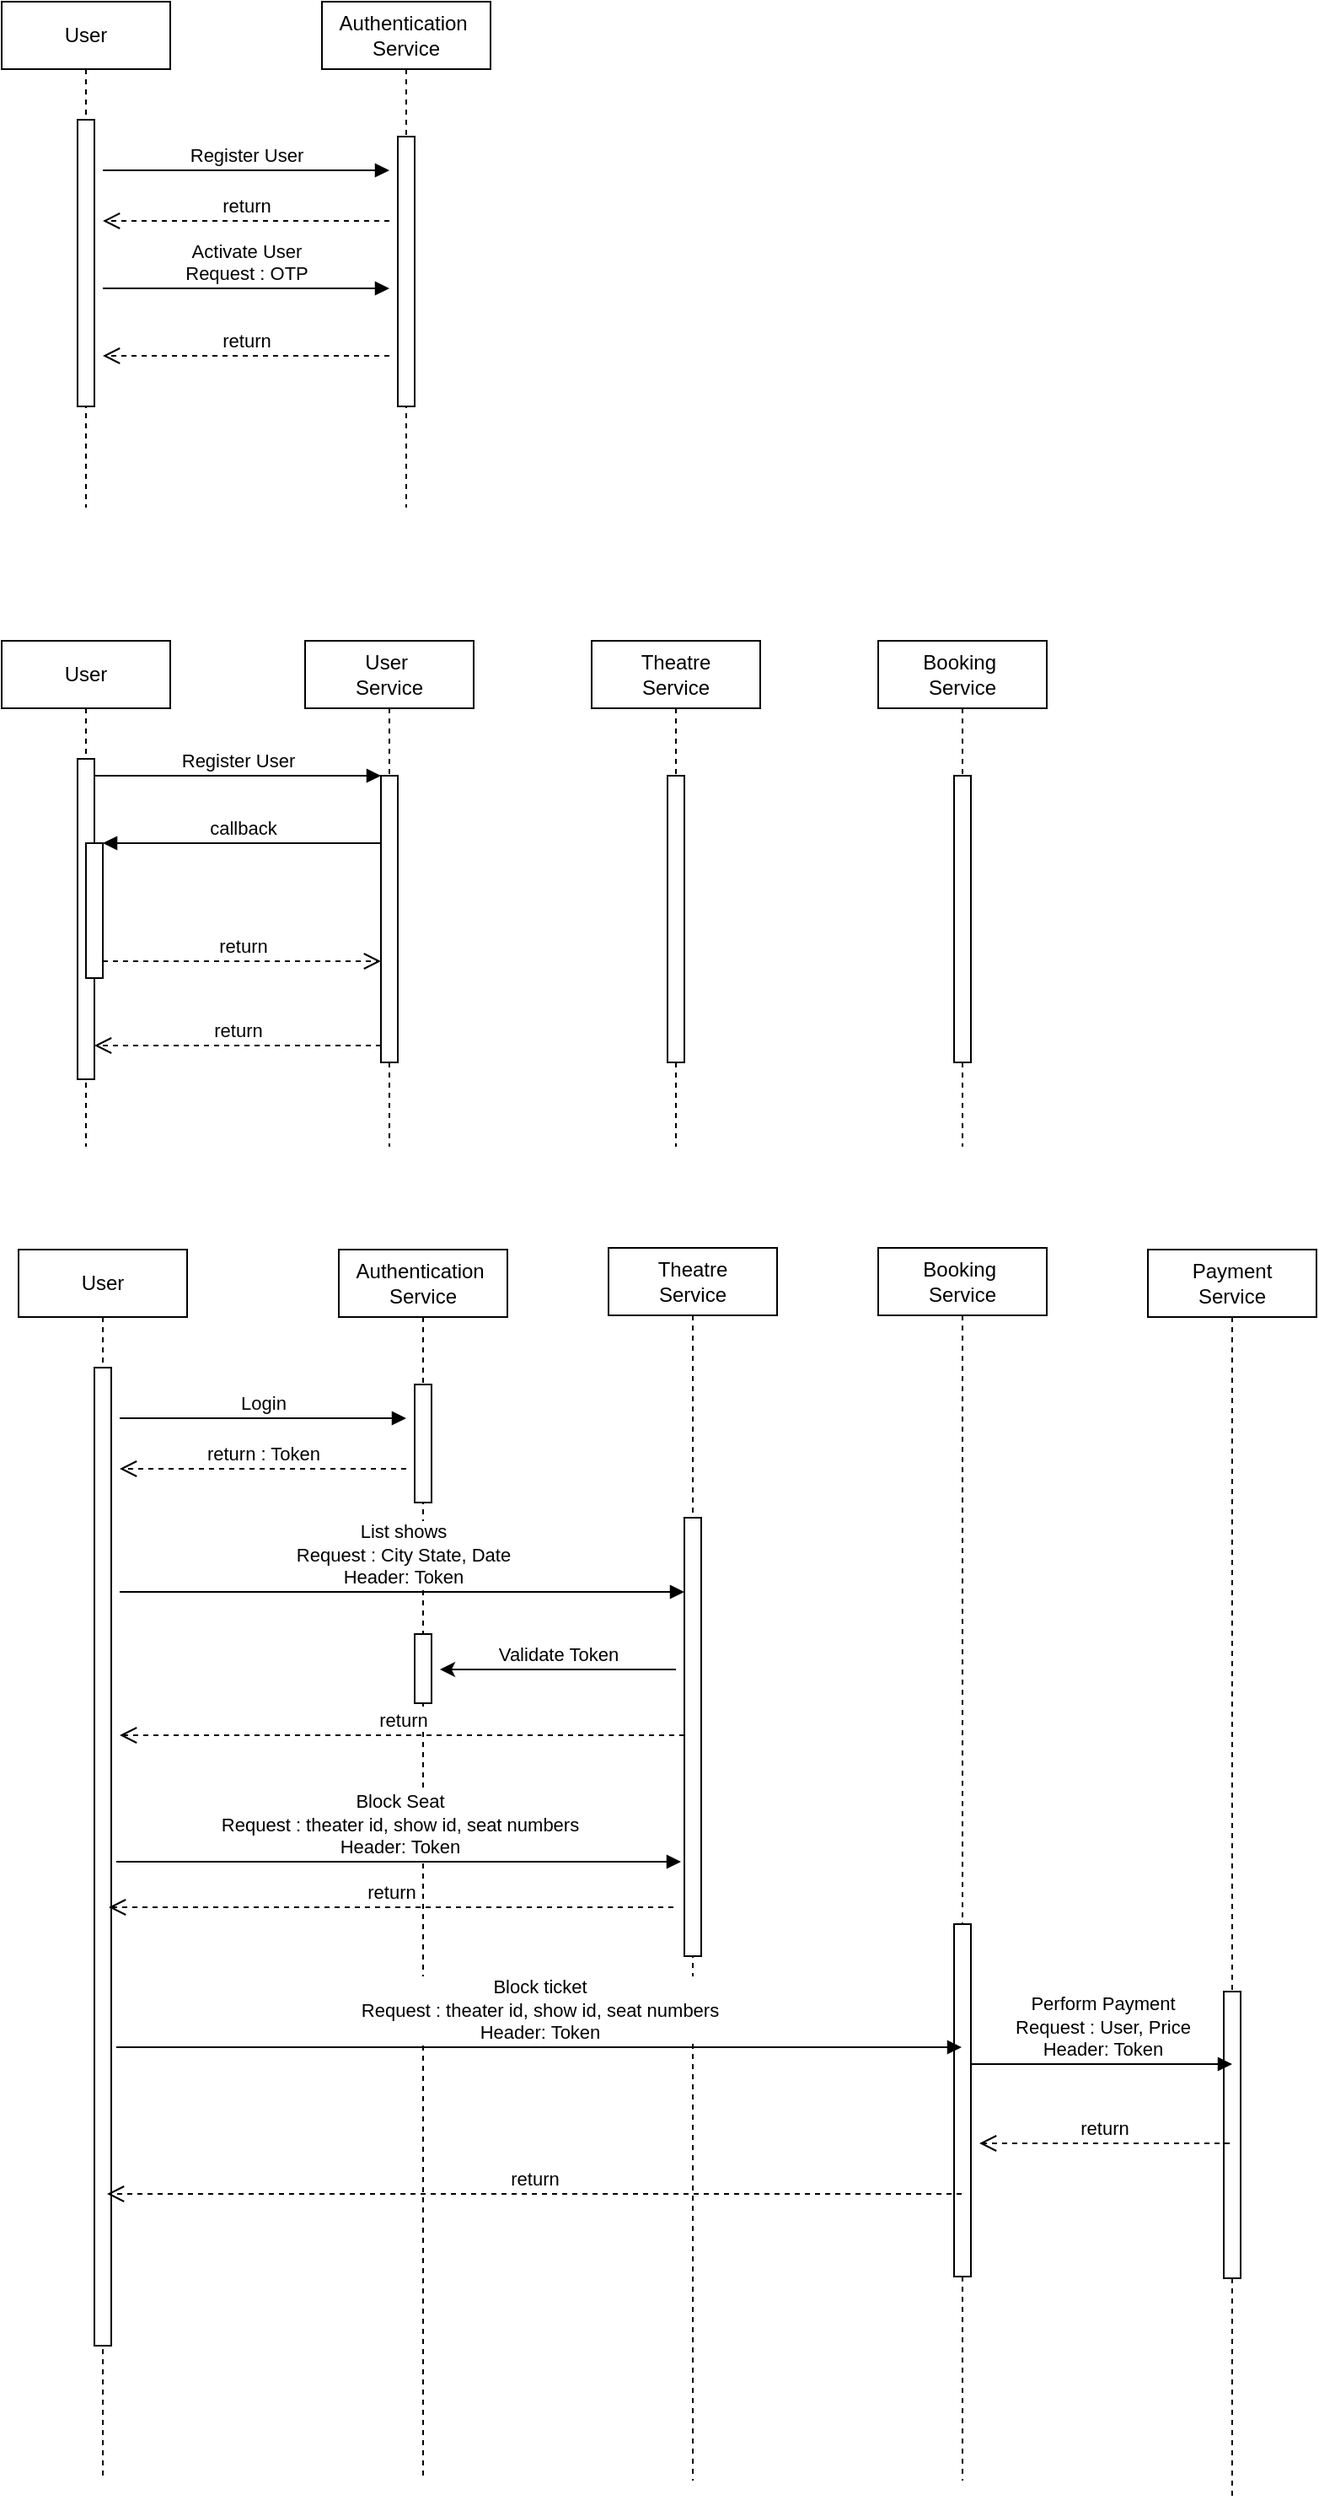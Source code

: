 <mxfile version="24.3.1" type="github">
  <diagram name="Page-1" id="2YBvvXClWsGukQMizWep">
    <mxGraphModel dx="1242" dy="700" grid="1" gridSize="10" guides="1" tooltips="1" connect="1" arrows="1" fold="1" page="1" pageScale="1" pageWidth="850" pageHeight="1100" math="0" shadow="0">
      <root>
        <mxCell id="0" />
        <mxCell id="1" parent="0" />
        <mxCell id="aM9ryv3xv72pqoxQDRHE-1" value="User" style="shape=umlLifeline;perimeter=lifelinePerimeter;whiteSpace=wrap;html=1;container=0;dropTarget=0;collapsible=0;recursiveResize=0;outlineConnect=0;portConstraint=eastwest;newEdgeStyle={&quot;edgeStyle&quot;:&quot;elbowEdgeStyle&quot;,&quot;elbow&quot;:&quot;vertical&quot;,&quot;curved&quot;:0,&quot;rounded&quot;:0};" parent="1" vertex="1">
          <mxGeometry x="40" y="389" width="100" height="300" as="geometry" />
        </mxCell>
        <mxCell id="aM9ryv3xv72pqoxQDRHE-2" value="" style="html=1;points=[];perimeter=orthogonalPerimeter;outlineConnect=0;targetShapes=umlLifeline;portConstraint=eastwest;newEdgeStyle={&quot;edgeStyle&quot;:&quot;elbowEdgeStyle&quot;,&quot;elbow&quot;:&quot;vertical&quot;,&quot;curved&quot;:0,&quot;rounded&quot;:0};" parent="aM9ryv3xv72pqoxQDRHE-1" vertex="1">
          <mxGeometry x="45" y="70" width="10" height="190" as="geometry" />
        </mxCell>
        <mxCell id="aM9ryv3xv72pqoxQDRHE-4" value="" style="html=1;points=[];perimeter=orthogonalPerimeter;outlineConnect=0;targetShapes=umlLifeline;portConstraint=eastwest;newEdgeStyle={&quot;edgeStyle&quot;:&quot;elbowEdgeStyle&quot;,&quot;elbow&quot;:&quot;vertical&quot;,&quot;curved&quot;:0,&quot;rounded&quot;:0};" parent="aM9ryv3xv72pqoxQDRHE-1" vertex="1">
          <mxGeometry x="50" y="120" width="10" height="80" as="geometry" />
        </mxCell>
        <mxCell id="aM9ryv3xv72pqoxQDRHE-5" value="User&amp;nbsp;&lt;br&gt;Service" style="shape=umlLifeline;perimeter=lifelinePerimeter;whiteSpace=wrap;html=1;container=0;dropTarget=0;collapsible=0;recursiveResize=0;outlineConnect=0;portConstraint=eastwest;newEdgeStyle={&quot;edgeStyle&quot;:&quot;elbowEdgeStyle&quot;,&quot;elbow&quot;:&quot;vertical&quot;,&quot;curved&quot;:0,&quot;rounded&quot;:0};" parent="1" vertex="1">
          <mxGeometry x="220" y="389" width="100" height="300" as="geometry" />
        </mxCell>
        <mxCell id="aM9ryv3xv72pqoxQDRHE-6" value="" style="html=1;points=[];perimeter=orthogonalPerimeter;outlineConnect=0;targetShapes=umlLifeline;portConstraint=eastwest;newEdgeStyle={&quot;edgeStyle&quot;:&quot;elbowEdgeStyle&quot;,&quot;elbow&quot;:&quot;vertical&quot;,&quot;curved&quot;:0,&quot;rounded&quot;:0};" parent="aM9ryv3xv72pqoxQDRHE-5" vertex="1">
          <mxGeometry x="45" y="80" width="10" height="170" as="geometry" />
        </mxCell>
        <mxCell id="aM9ryv3xv72pqoxQDRHE-7" value="Register User" style="html=1;verticalAlign=bottom;endArrow=block;edgeStyle=elbowEdgeStyle;elbow=vertical;curved=0;rounded=0;" parent="1" source="aM9ryv3xv72pqoxQDRHE-2" target="aM9ryv3xv72pqoxQDRHE-6" edge="1">
          <mxGeometry relative="1" as="geometry">
            <mxPoint x="195" y="479" as="sourcePoint" />
            <Array as="points">
              <mxPoint x="180" y="469" />
            </Array>
          </mxGeometry>
        </mxCell>
        <mxCell id="aM9ryv3xv72pqoxQDRHE-8" value="return" style="html=1;verticalAlign=bottom;endArrow=open;dashed=1;endSize=8;edgeStyle=elbowEdgeStyle;elbow=vertical;curved=0;rounded=0;" parent="1" source="aM9ryv3xv72pqoxQDRHE-6" target="aM9ryv3xv72pqoxQDRHE-2" edge="1">
          <mxGeometry relative="1" as="geometry">
            <mxPoint x="195" y="554" as="targetPoint" />
            <Array as="points">
              <mxPoint x="190" y="629" />
            </Array>
          </mxGeometry>
        </mxCell>
        <mxCell id="aM9ryv3xv72pqoxQDRHE-9" value="callback" style="html=1;verticalAlign=bottom;endArrow=block;edgeStyle=elbowEdgeStyle;elbow=vertical;curved=0;rounded=0;" parent="1" source="aM9ryv3xv72pqoxQDRHE-6" target="aM9ryv3xv72pqoxQDRHE-4" edge="1">
          <mxGeometry relative="1" as="geometry">
            <mxPoint x="175" y="509" as="sourcePoint" />
            <Array as="points">
              <mxPoint x="190" y="509" />
            </Array>
          </mxGeometry>
        </mxCell>
        <mxCell id="aM9ryv3xv72pqoxQDRHE-10" value="return" style="html=1;verticalAlign=bottom;endArrow=open;dashed=1;endSize=8;edgeStyle=elbowEdgeStyle;elbow=vertical;curved=0;rounded=0;" parent="1" source="aM9ryv3xv72pqoxQDRHE-4" target="aM9ryv3xv72pqoxQDRHE-6" edge="1">
          <mxGeometry relative="1" as="geometry">
            <mxPoint x="175" y="584" as="targetPoint" />
            <Array as="points">
              <mxPoint x="180" y="579" />
            </Array>
          </mxGeometry>
        </mxCell>
        <mxCell id="uKkpM9dvC6riZYQb94kx-1" value="Theatre&lt;br&gt;Service" style="shape=umlLifeline;perimeter=lifelinePerimeter;whiteSpace=wrap;html=1;container=0;dropTarget=0;collapsible=0;recursiveResize=0;outlineConnect=0;portConstraint=eastwest;newEdgeStyle={&quot;edgeStyle&quot;:&quot;elbowEdgeStyle&quot;,&quot;elbow&quot;:&quot;vertical&quot;,&quot;curved&quot;:0,&quot;rounded&quot;:0};" vertex="1" parent="1">
          <mxGeometry x="390" y="389" width="100" height="300" as="geometry" />
        </mxCell>
        <mxCell id="uKkpM9dvC6riZYQb94kx-2" value="" style="html=1;points=[];perimeter=orthogonalPerimeter;outlineConnect=0;targetShapes=umlLifeline;portConstraint=eastwest;newEdgeStyle={&quot;edgeStyle&quot;:&quot;elbowEdgeStyle&quot;,&quot;elbow&quot;:&quot;vertical&quot;,&quot;curved&quot;:0,&quot;rounded&quot;:0};" vertex="1" parent="uKkpM9dvC6riZYQb94kx-1">
          <mxGeometry x="45" y="80" width="10" height="170" as="geometry" />
        </mxCell>
        <mxCell id="uKkpM9dvC6riZYQb94kx-3" value="Booking&amp;nbsp;&lt;br&gt;Service" style="shape=umlLifeline;perimeter=lifelinePerimeter;whiteSpace=wrap;html=1;container=0;dropTarget=0;collapsible=0;recursiveResize=0;outlineConnect=0;portConstraint=eastwest;newEdgeStyle={&quot;edgeStyle&quot;:&quot;elbowEdgeStyle&quot;,&quot;elbow&quot;:&quot;vertical&quot;,&quot;curved&quot;:0,&quot;rounded&quot;:0};" vertex="1" parent="1">
          <mxGeometry x="560" y="389" width="100" height="300" as="geometry" />
        </mxCell>
        <mxCell id="uKkpM9dvC6riZYQb94kx-4" value="" style="html=1;points=[];perimeter=orthogonalPerimeter;outlineConnect=0;targetShapes=umlLifeline;portConstraint=eastwest;newEdgeStyle={&quot;edgeStyle&quot;:&quot;elbowEdgeStyle&quot;,&quot;elbow&quot;:&quot;vertical&quot;,&quot;curved&quot;:0,&quot;rounded&quot;:0};" vertex="1" parent="uKkpM9dvC6riZYQb94kx-3">
          <mxGeometry x="45" y="80" width="10" height="170" as="geometry" />
        </mxCell>
        <mxCell id="uKkpM9dvC6riZYQb94kx-5" value="User" style="shape=umlLifeline;perimeter=lifelinePerimeter;whiteSpace=wrap;html=1;container=0;dropTarget=0;collapsible=0;recursiveResize=0;outlineConnect=0;portConstraint=eastwest;newEdgeStyle={&quot;edgeStyle&quot;:&quot;elbowEdgeStyle&quot;,&quot;elbow&quot;:&quot;vertical&quot;,&quot;curved&quot;:0,&quot;rounded&quot;:0};" vertex="1" parent="1">
          <mxGeometry x="40" y="10" width="100" height="300" as="geometry" />
        </mxCell>
        <mxCell id="uKkpM9dvC6riZYQb94kx-6" value="" style="html=1;points=[];perimeter=orthogonalPerimeter;outlineConnect=0;targetShapes=umlLifeline;portConstraint=eastwest;newEdgeStyle={&quot;edgeStyle&quot;:&quot;elbowEdgeStyle&quot;,&quot;elbow&quot;:&quot;vertical&quot;,&quot;curved&quot;:0,&quot;rounded&quot;:0};" vertex="1" parent="uKkpM9dvC6riZYQb94kx-5">
          <mxGeometry x="45" y="70" width="10" height="170" as="geometry" />
        </mxCell>
        <mxCell id="uKkpM9dvC6riZYQb94kx-8" value="Authentication&amp;nbsp;&lt;br&gt;Service" style="shape=umlLifeline;perimeter=lifelinePerimeter;whiteSpace=wrap;html=1;container=0;dropTarget=0;collapsible=0;recursiveResize=0;outlineConnect=0;portConstraint=eastwest;newEdgeStyle={&quot;edgeStyle&quot;:&quot;elbowEdgeStyle&quot;,&quot;elbow&quot;:&quot;vertical&quot;,&quot;curved&quot;:0,&quot;rounded&quot;:0};" vertex="1" parent="1">
          <mxGeometry x="230" y="10" width="100" height="300" as="geometry" />
        </mxCell>
        <mxCell id="uKkpM9dvC6riZYQb94kx-9" value="" style="html=1;points=[];perimeter=orthogonalPerimeter;outlineConnect=0;targetShapes=umlLifeline;portConstraint=eastwest;newEdgeStyle={&quot;edgeStyle&quot;:&quot;elbowEdgeStyle&quot;,&quot;elbow&quot;:&quot;vertical&quot;,&quot;curved&quot;:0,&quot;rounded&quot;:0};" vertex="1" parent="uKkpM9dvC6riZYQb94kx-8">
          <mxGeometry x="45" y="80" width="10" height="160" as="geometry" />
        </mxCell>
        <mxCell id="uKkpM9dvC6riZYQb94kx-10" value="Register User" style="html=1;verticalAlign=bottom;endArrow=block;edgeStyle=elbowEdgeStyle;elbow=vertical;curved=0;rounded=0;" edge="1" parent="1">
          <mxGeometry relative="1" as="geometry">
            <mxPoint x="100" y="110" as="sourcePoint" />
            <Array as="points">
              <mxPoint x="185" y="110" />
            </Array>
            <mxPoint x="270" y="110" as="targetPoint" />
          </mxGeometry>
        </mxCell>
        <mxCell id="uKkpM9dvC6riZYQb94kx-11" value="return" style="html=1;verticalAlign=bottom;endArrow=open;dashed=1;endSize=8;edgeStyle=elbowEdgeStyle;elbow=vertical;curved=0;rounded=0;" edge="1" parent="1">
          <mxGeometry relative="1" as="geometry">
            <mxPoint x="100" y="140" as="targetPoint" />
            <Array as="points">
              <mxPoint x="195" y="140" />
            </Array>
            <mxPoint x="270" y="140" as="sourcePoint" />
          </mxGeometry>
        </mxCell>
        <mxCell id="uKkpM9dvC6riZYQb94kx-12" value="Activate User&lt;br&gt;Request : OTP" style="html=1;verticalAlign=bottom;endArrow=block;edgeStyle=elbowEdgeStyle;elbow=vertical;curved=0;rounded=0;" edge="1" parent="1">
          <mxGeometry relative="1" as="geometry">
            <mxPoint x="100" y="180" as="sourcePoint" />
            <Array as="points">
              <mxPoint x="185" y="180" />
            </Array>
            <mxPoint x="270" y="180" as="targetPoint" />
          </mxGeometry>
        </mxCell>
        <mxCell id="uKkpM9dvC6riZYQb94kx-13" value="return" style="html=1;verticalAlign=bottom;endArrow=open;dashed=1;endSize=8;edgeStyle=elbowEdgeStyle;elbow=vertical;curved=0;rounded=0;" edge="1" parent="1">
          <mxGeometry relative="1" as="geometry">
            <mxPoint x="100" y="220" as="targetPoint" />
            <Array as="points">
              <mxPoint x="195" y="220" />
            </Array>
            <mxPoint x="270" y="220" as="sourcePoint" />
          </mxGeometry>
        </mxCell>
        <mxCell id="uKkpM9dvC6riZYQb94kx-14" value="User" style="shape=umlLifeline;perimeter=lifelinePerimeter;whiteSpace=wrap;html=1;container=0;dropTarget=0;collapsible=0;recursiveResize=0;outlineConnect=0;portConstraint=eastwest;newEdgeStyle={&quot;edgeStyle&quot;:&quot;elbowEdgeStyle&quot;,&quot;elbow&quot;:&quot;vertical&quot;,&quot;curved&quot;:0,&quot;rounded&quot;:0};" vertex="1" parent="1">
          <mxGeometry x="50" y="750" width="100" height="730" as="geometry" />
        </mxCell>
        <mxCell id="uKkpM9dvC6riZYQb94kx-15" value="" style="html=1;points=[];perimeter=orthogonalPerimeter;outlineConnect=0;targetShapes=umlLifeline;portConstraint=eastwest;newEdgeStyle={&quot;edgeStyle&quot;:&quot;elbowEdgeStyle&quot;,&quot;elbow&quot;:&quot;vertical&quot;,&quot;curved&quot;:0,&quot;rounded&quot;:0};" vertex="1" parent="uKkpM9dvC6riZYQb94kx-14">
          <mxGeometry x="45" y="70" width="10" height="580" as="geometry" />
        </mxCell>
        <mxCell id="uKkpM9dvC6riZYQb94kx-16" value="Authentication&amp;nbsp;&lt;br&gt;Service" style="shape=umlLifeline;perimeter=lifelinePerimeter;whiteSpace=wrap;html=1;container=0;dropTarget=0;collapsible=0;recursiveResize=0;outlineConnect=0;portConstraint=eastwest;newEdgeStyle={&quot;edgeStyle&quot;:&quot;elbowEdgeStyle&quot;,&quot;elbow&quot;:&quot;vertical&quot;,&quot;curved&quot;:0,&quot;rounded&quot;:0};" vertex="1" parent="1">
          <mxGeometry x="240" y="750" width="100" height="730" as="geometry" />
        </mxCell>
        <mxCell id="uKkpM9dvC6riZYQb94kx-17" value="" style="html=1;points=[];perimeter=orthogonalPerimeter;outlineConnect=0;targetShapes=umlLifeline;portConstraint=eastwest;newEdgeStyle={&quot;edgeStyle&quot;:&quot;elbowEdgeStyle&quot;,&quot;elbow&quot;:&quot;vertical&quot;,&quot;curved&quot;:0,&quot;rounded&quot;:0};" vertex="1" parent="uKkpM9dvC6riZYQb94kx-16">
          <mxGeometry x="45" y="80" width="10" height="70" as="geometry" />
        </mxCell>
        <mxCell id="uKkpM9dvC6riZYQb94kx-18" value="Login" style="html=1;verticalAlign=bottom;endArrow=block;edgeStyle=elbowEdgeStyle;elbow=vertical;curved=0;rounded=0;" edge="1" parent="1">
          <mxGeometry relative="1" as="geometry">
            <mxPoint x="110" y="850" as="sourcePoint" />
            <Array as="points">
              <mxPoint x="195" y="850" />
            </Array>
            <mxPoint x="280" y="850" as="targetPoint" />
            <mxPoint as="offset" />
          </mxGeometry>
        </mxCell>
        <mxCell id="uKkpM9dvC6riZYQb94kx-19" value="return : Token" style="html=1;verticalAlign=bottom;endArrow=open;dashed=1;endSize=8;edgeStyle=elbowEdgeStyle;elbow=vertical;curved=0;rounded=0;" edge="1" parent="1">
          <mxGeometry relative="1" as="geometry">
            <mxPoint x="110" y="880" as="targetPoint" />
            <Array as="points">
              <mxPoint x="205" y="880" />
            </Array>
            <mxPoint x="280" y="880" as="sourcePoint" />
            <mxPoint as="offset" />
          </mxGeometry>
        </mxCell>
        <mxCell id="uKkpM9dvC6riZYQb94kx-20" value="List shows&lt;br&gt;Request : City State, Date&lt;br&gt;Header: Token" style="html=1;verticalAlign=bottom;endArrow=block;edgeStyle=elbowEdgeStyle;elbow=vertical;curved=0;rounded=0;" edge="1" parent="1">
          <mxGeometry relative="1" as="geometry">
            <mxPoint x="110" y="953" as="sourcePoint" />
            <Array as="points">
              <mxPoint x="195" y="953" />
            </Array>
            <mxPoint x="445" y="953" as="targetPoint" />
          </mxGeometry>
        </mxCell>
        <mxCell id="uKkpM9dvC6riZYQb94kx-21" value="return" style="html=1;verticalAlign=bottom;endArrow=open;dashed=1;endSize=8;edgeStyle=elbowEdgeStyle;elbow=vertical;curved=0;rounded=0;" edge="1" parent="1">
          <mxGeometry relative="1" as="geometry">
            <mxPoint x="110" y="1038" as="targetPoint" />
            <Array as="points">
              <mxPoint x="265" y="1038" />
            </Array>
            <mxPoint x="445" y="1038" as="sourcePoint" />
          </mxGeometry>
        </mxCell>
        <mxCell id="uKkpM9dvC6riZYQb94kx-26" value="Theatre&lt;br&gt;Service" style="shape=umlLifeline;perimeter=lifelinePerimeter;whiteSpace=wrap;html=1;container=0;dropTarget=0;collapsible=0;recursiveResize=0;outlineConnect=0;portConstraint=eastwest;newEdgeStyle={&quot;edgeStyle&quot;:&quot;elbowEdgeStyle&quot;,&quot;elbow&quot;:&quot;vertical&quot;,&quot;curved&quot;:0,&quot;rounded&quot;:0};" vertex="1" parent="1">
          <mxGeometry x="400" y="749" width="100" height="731" as="geometry" />
        </mxCell>
        <mxCell id="uKkpM9dvC6riZYQb94kx-27" value="" style="html=1;points=[];perimeter=orthogonalPerimeter;outlineConnect=0;targetShapes=umlLifeline;portConstraint=eastwest;newEdgeStyle={&quot;edgeStyle&quot;:&quot;elbowEdgeStyle&quot;,&quot;elbow&quot;:&quot;vertical&quot;,&quot;curved&quot;:0,&quot;rounded&quot;:0};" vertex="1" parent="uKkpM9dvC6riZYQb94kx-26">
          <mxGeometry x="45" y="160" width="10" height="260" as="geometry" />
        </mxCell>
        <mxCell id="uKkpM9dvC6riZYQb94kx-28" value="Validate Token" style="html=1;verticalAlign=bottom;endArrow=none;edgeStyle=elbowEdgeStyle;elbow=vertical;curved=0;rounded=0;startArrow=classic;startFill=1;endFill=0;" edge="1" parent="1">
          <mxGeometry x="-0.003" relative="1" as="geometry">
            <mxPoint x="300" y="999" as="sourcePoint" />
            <Array as="points">
              <mxPoint x="365" y="999" />
            </Array>
            <mxPoint x="440" y="999" as="targetPoint" />
            <mxPoint as="offset" />
          </mxGeometry>
        </mxCell>
        <mxCell id="uKkpM9dvC6riZYQb94kx-29" value="" style="html=1;points=[];perimeter=orthogonalPerimeter;outlineConnect=0;targetShapes=umlLifeline;portConstraint=eastwest;newEdgeStyle={&quot;edgeStyle&quot;:&quot;elbowEdgeStyle&quot;,&quot;elbow&quot;:&quot;vertical&quot;,&quot;curved&quot;:0,&quot;rounded&quot;:0};" vertex="1" parent="1">
          <mxGeometry x="285" y="978" width="10" height="41" as="geometry" />
        </mxCell>
        <mxCell id="uKkpM9dvC6riZYQb94kx-30" value="Booking&amp;nbsp;&lt;br&gt;Service" style="shape=umlLifeline;perimeter=lifelinePerimeter;whiteSpace=wrap;html=1;container=0;dropTarget=0;collapsible=0;recursiveResize=0;outlineConnect=0;portConstraint=eastwest;newEdgeStyle={&quot;edgeStyle&quot;:&quot;elbowEdgeStyle&quot;,&quot;elbow&quot;:&quot;vertical&quot;,&quot;curved&quot;:0,&quot;rounded&quot;:0};" vertex="1" parent="1">
          <mxGeometry x="560" y="749" width="100" height="731" as="geometry" />
        </mxCell>
        <mxCell id="uKkpM9dvC6riZYQb94kx-31" value="" style="html=1;points=[];perimeter=orthogonalPerimeter;outlineConnect=0;targetShapes=umlLifeline;portConstraint=eastwest;newEdgeStyle={&quot;edgeStyle&quot;:&quot;elbowEdgeStyle&quot;,&quot;elbow&quot;:&quot;vertical&quot;,&quot;curved&quot;:0,&quot;rounded&quot;:0};" vertex="1" parent="uKkpM9dvC6riZYQb94kx-30">
          <mxGeometry x="45" y="401" width="10" height="209" as="geometry" />
        </mxCell>
        <mxCell id="uKkpM9dvC6riZYQb94kx-32" value="Payment&lt;br&gt;Service" style="shape=umlLifeline;perimeter=lifelinePerimeter;whiteSpace=wrap;html=1;container=0;dropTarget=0;collapsible=0;recursiveResize=0;outlineConnect=0;portConstraint=eastwest;newEdgeStyle={&quot;edgeStyle&quot;:&quot;elbowEdgeStyle&quot;,&quot;elbow&quot;:&quot;vertical&quot;,&quot;curved&quot;:0,&quot;rounded&quot;:0};" vertex="1" parent="1">
          <mxGeometry x="720" y="750" width="100" height="740" as="geometry" />
        </mxCell>
        <mxCell id="uKkpM9dvC6riZYQb94kx-33" value="" style="html=1;points=[];perimeter=orthogonalPerimeter;outlineConnect=0;targetShapes=umlLifeline;portConstraint=eastwest;newEdgeStyle={&quot;edgeStyle&quot;:&quot;elbowEdgeStyle&quot;,&quot;elbow&quot;:&quot;vertical&quot;,&quot;curved&quot;:0,&quot;rounded&quot;:0};" vertex="1" parent="uKkpM9dvC6riZYQb94kx-32">
          <mxGeometry x="45" y="440" width="10" height="170" as="geometry" />
        </mxCell>
        <mxCell id="uKkpM9dvC6riZYQb94kx-34" value="Block Seat&lt;br&gt;Request : theater id, show id, seat numbers&lt;br&gt;Header: Token" style="html=1;verticalAlign=bottom;endArrow=block;edgeStyle=elbowEdgeStyle;elbow=vertical;curved=0;rounded=0;" edge="1" parent="1">
          <mxGeometry relative="1" as="geometry">
            <mxPoint x="108" y="1113" as="sourcePoint" />
            <Array as="points">
              <mxPoint x="193" y="1113" />
            </Array>
            <mxPoint x="443" y="1113" as="targetPoint" />
          </mxGeometry>
        </mxCell>
        <mxCell id="uKkpM9dvC6riZYQb94kx-36" value="return" style="html=1;verticalAlign=bottom;endArrow=open;dashed=1;endSize=8;edgeStyle=elbowEdgeStyle;elbow=vertical;curved=0;rounded=0;" edge="1" parent="1">
          <mxGeometry relative="1" as="geometry">
            <mxPoint x="103.5" y="1140" as="targetPoint" />
            <Array as="points">
              <mxPoint x="258.5" y="1140" />
            </Array>
            <mxPoint x="438.5" y="1140" as="sourcePoint" />
          </mxGeometry>
        </mxCell>
        <mxCell id="uKkpM9dvC6riZYQb94kx-37" value="Block ticket&lt;br&gt;Request : theater id, show id, seat numbers&lt;br&gt;Header: Token" style="html=1;verticalAlign=bottom;endArrow=block;edgeStyle=elbowEdgeStyle;elbow=vertical;curved=0;rounded=0;" edge="1" parent="1" target="uKkpM9dvC6riZYQb94kx-30">
          <mxGeometry relative="1" as="geometry">
            <mxPoint x="108" y="1223" as="sourcePoint" />
            <Array as="points">
              <mxPoint x="193" y="1223" />
            </Array>
            <mxPoint x="443" y="1223" as="targetPoint" />
          </mxGeometry>
        </mxCell>
        <mxCell id="uKkpM9dvC6riZYQb94kx-38" value="Perform Payment&lt;br&gt;Request : User, Price&lt;br&gt;Header: Token" style="html=1;verticalAlign=bottom;endArrow=block;edgeStyle=elbowEdgeStyle;elbow=vertical;curved=0;rounded=0;" edge="1" parent="1" source="uKkpM9dvC6riZYQb94kx-31">
          <mxGeometry relative="1" as="geometry">
            <mxPoint x="268" y="1233" as="sourcePoint" />
            <Array as="points" />
            <mxPoint x="770" y="1233" as="targetPoint" />
          </mxGeometry>
        </mxCell>
        <mxCell id="uKkpM9dvC6riZYQb94kx-39" value="return" style="html=1;verticalAlign=bottom;endArrow=open;dashed=1;endSize=8;edgeStyle=elbowEdgeStyle;elbow=vertical;curved=0;rounded=0;" edge="1" parent="1">
          <mxGeometry relative="1" as="geometry">
            <mxPoint x="620" y="1280" as="targetPoint" />
            <Array as="points" />
            <mxPoint x="768.5" y="1280" as="sourcePoint" />
          </mxGeometry>
        </mxCell>
        <mxCell id="uKkpM9dvC6riZYQb94kx-40" value="return" style="html=1;verticalAlign=bottom;endArrow=open;dashed=1;endSize=8;edgeStyle=elbowEdgeStyle;elbow=vertical;curved=0;rounded=0;" edge="1" parent="1" source="uKkpM9dvC6riZYQb94kx-30">
          <mxGeometry relative="1" as="geometry">
            <mxPoint x="102.5" y="1310" as="targetPoint" />
            <Array as="points">
              <mxPoint x="257.5" y="1310" />
            </Array>
            <mxPoint x="437.5" y="1310" as="sourcePoint" />
          </mxGeometry>
        </mxCell>
      </root>
    </mxGraphModel>
  </diagram>
</mxfile>
